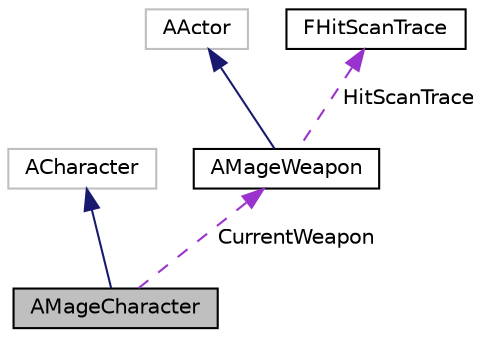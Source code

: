 digraph "AMageCharacter"
{
 // LATEX_PDF_SIZE
  edge [fontname="Helvetica",fontsize="10",labelfontname="Helvetica",labelfontsize="10"];
  node [fontname="Helvetica",fontsize="10",shape=record];
  Node1 [label="AMageCharacter",height=0.2,width=0.4,color="black", fillcolor="grey75", style="filled", fontcolor="black",tooltip=" "];
  Node2 -> Node1 [dir="back",color="midnightblue",fontsize="10",style="solid",fontname="Helvetica"];
  Node2 [label="ACharacter",height=0.2,width=0.4,color="grey75", fillcolor="white", style="filled",tooltip=" "];
  Node3 -> Node1 [dir="back",color="darkorchid3",fontsize="10",style="dashed",label=" CurrentWeapon" ,fontname="Helvetica"];
  Node3 [label="AMageWeapon",height=0.2,width=0.4,color="black", fillcolor="white", style="filled",URL="$class_a_mage_weapon.html",tooltip=" "];
  Node4 -> Node3 [dir="back",color="midnightblue",fontsize="10",style="solid",fontname="Helvetica"];
  Node4 [label="AActor",height=0.2,width=0.4,color="grey75", fillcolor="white", style="filled",tooltip=" "];
  Node5 -> Node3 [dir="back",color="darkorchid3",fontsize="10",style="dashed",label=" HitScanTrace" ,fontname="Helvetica"];
  Node5 [label="FHitScanTrace",height=0.2,width=0.4,color="black", fillcolor="white", style="filled",URL="$struct_f_hit_scan_trace.html",tooltip=" "];
}
